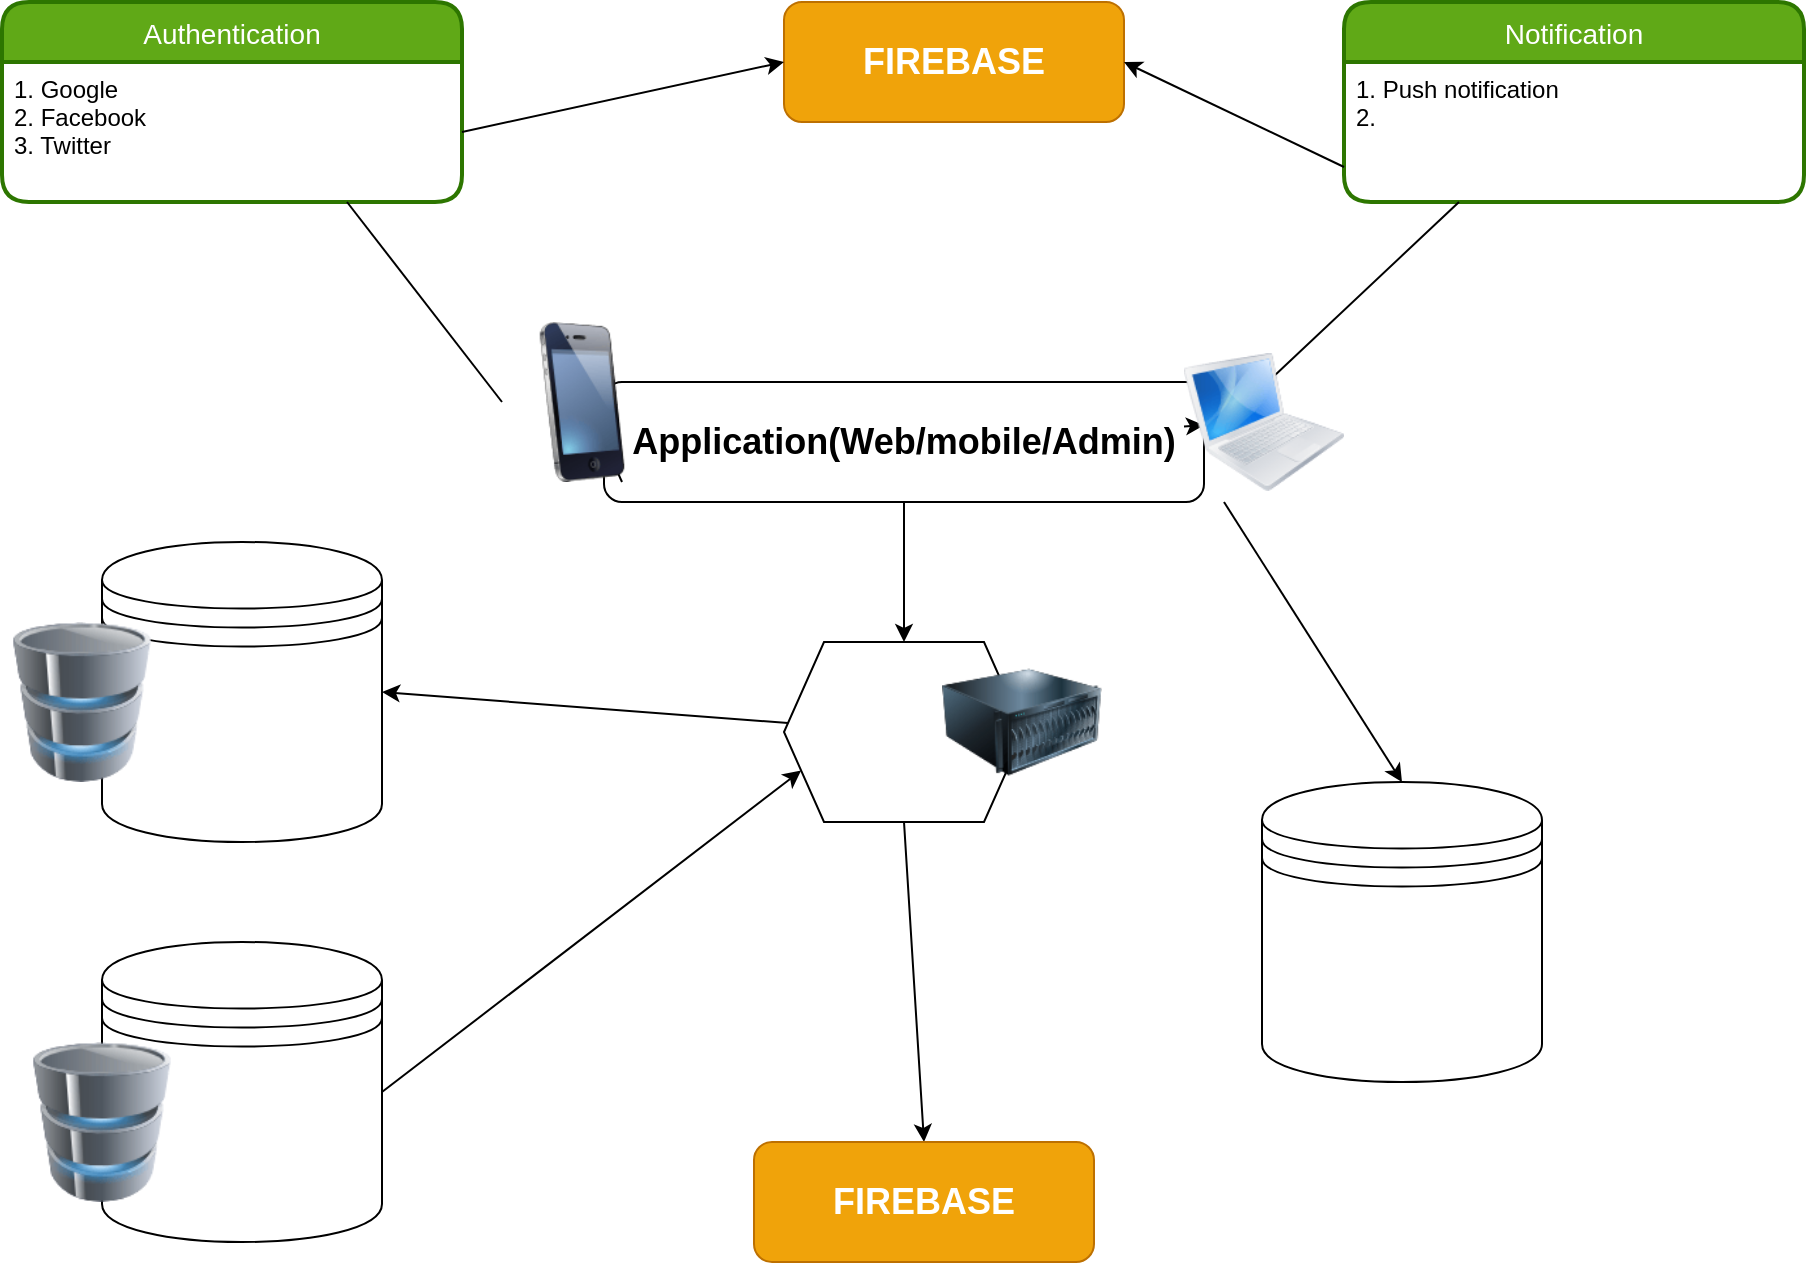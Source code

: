 <mxfile>
    <diagram id="ONW7mOi5Zd2H1ySlcCGi" name="Page-1">
        <mxGraphModel dx="239" dy="548" grid="1" gridSize="10" guides="1" tooltips="1" connect="1" arrows="1" fold="1" page="1" pageScale="1" pageWidth="827" pageHeight="1169" math="0" shadow="0">
            <root>
                <mxCell id="0"/>
                <mxCell id="1" parent="0"/>
                <mxCell id="59" value="Authentication" style="swimlane;childLayout=stackLayout;horizontal=1;startSize=30;horizontalStack=0;rounded=1;fontSize=14;fontStyle=0;strokeWidth=2;resizeParent=0;resizeLast=1;shadow=0;dashed=0;align=center;fillColor=#60a917;fontColor=#ffffff;strokeColor=#2D7600;" parent="1" vertex="1">
                    <mxGeometry x="850" y="330" width="230" height="100" as="geometry">
                        <mxRectangle x="550" width="170" height="30" as="alternateBounds"/>
                    </mxGeometry>
                </mxCell>
                <mxCell id="60" value="1. Google &#10;2. Facebook&#10;3. Twitter" style="align=left;strokeColor=none;fillColor=none;spacingLeft=4;fontSize=12;verticalAlign=top;resizable=0;rotatable=0;part=1;" parent="59" vertex="1">
                    <mxGeometry y="30" width="230" height="70" as="geometry"/>
                </mxCell>
                <mxCell id="117" value="Notification" style="swimlane;childLayout=stackLayout;horizontal=1;startSize=30;horizontalStack=0;rounded=1;fontSize=14;fontStyle=0;strokeWidth=2;resizeParent=0;resizeLast=1;shadow=0;dashed=0;align=center;fillColor=#60a917;fontColor=#ffffff;strokeColor=#2D7600;" vertex="1" parent="1">
                    <mxGeometry x="1521" y="330" width="230" height="100" as="geometry">
                        <mxRectangle x="550" width="170" height="30" as="alternateBounds"/>
                    </mxGeometry>
                </mxCell>
                <mxCell id="118" value="1. Push notification&#10;2. " style="align=left;strokeColor=none;fillColor=none;spacingLeft=4;fontSize=12;verticalAlign=top;resizable=0;rotatable=0;part=1;" vertex="1" parent="117">
                    <mxGeometry y="30" width="230" height="70" as="geometry"/>
                </mxCell>
                <mxCell id="120" value="&lt;b&gt;&lt;font color=&quot;#ffffff&quot; style=&quot;font-size: 18px;&quot;&gt;FIREBASE&lt;/font&gt;&lt;/b&gt;" style="rounded=1;whiteSpace=wrap;html=1;fillColor=#f0a30a;fontColor=#000000;strokeColor=#BD7000;" vertex="1" parent="1">
                    <mxGeometry x="1241" y="330" width="170" height="60" as="geometry"/>
                </mxCell>
                <mxCell id="121" style="edgeStyle=none;html=1;exitX=1;exitY=0.5;exitDx=0;exitDy=0;entryX=0;entryY=0.5;entryDx=0;entryDy=0;" edge="1" parent="1" source="60" target="120">
                    <mxGeometry relative="1" as="geometry"/>
                </mxCell>
                <mxCell id="122" style="edgeStyle=none;html=1;exitX=0;exitY=0.75;exitDx=0;exitDy=0;entryX=1;entryY=0.5;entryDx=0;entryDy=0;" edge="1" parent="1" source="118" target="120">
                    <mxGeometry relative="1" as="geometry"/>
                </mxCell>
                <mxCell id="127" style="edgeStyle=none;html=1;exitX=0.5;exitY=1;exitDx=0;exitDy=0;entryX=0.5;entryY=0;entryDx=0;entryDy=0;fontSize=18;fontColor=#FFFFFF;" edge="1" parent="1" source="123" target="126">
                    <mxGeometry relative="1" as="geometry"/>
                </mxCell>
                <mxCell id="123" value="&lt;b&gt;Application(Web/mobile/Admin)&lt;/b&gt;" style="rounded=1;whiteSpace=wrap;html=1;fontSize=18;" vertex="1" parent="1">
                    <mxGeometry x="1151" y="520" width="300" height="60" as="geometry"/>
                </mxCell>
                <mxCell id="124" style="edgeStyle=none;html=1;exitX=0.75;exitY=1;exitDx=0;exitDy=0;entryX=0;entryY=0.5;entryDx=0;entryDy=0;fontSize=18;startArrow=none;" edge="1" parent="1" source="138" target="123">
                    <mxGeometry relative="1" as="geometry"/>
                </mxCell>
                <mxCell id="125" style="edgeStyle=none;html=1;exitX=0.25;exitY=1;exitDx=0;exitDy=0;entryX=1;entryY=0.5;entryDx=0;entryDy=0;fontSize=18;" edge="1" parent="1" source="118" target="123">
                    <mxGeometry relative="1" as="geometry"/>
                </mxCell>
                <mxCell id="130" style="edgeStyle=none;html=1;entryX=1;entryY=0.5;entryDx=0;entryDy=0;fontSize=18;fontColor=#FFFFFF;" edge="1" parent="1" source="126" target="128">
                    <mxGeometry relative="1" as="geometry"/>
                </mxCell>
                <mxCell id="154" style="edgeStyle=none;html=1;exitX=0.5;exitY=1;exitDx=0;exitDy=0;entryX=0.5;entryY=0;entryDx=0;entryDy=0;fontSize=18;fontColor=#FFFFFF;" edge="1" parent="1" source="126" target="153">
                    <mxGeometry relative="1" as="geometry"/>
                </mxCell>
                <mxCell id="126" value="API" style="shape=hexagon;perimeter=hexagonPerimeter2;whiteSpace=wrap;html=1;fixedSize=1;fontSize=18;fontColor=#FFFFFF;" vertex="1" parent="1">
                    <mxGeometry x="1241" y="650" width="120" height="90" as="geometry"/>
                </mxCell>
                <mxCell id="128" value="MongoDb" style="shape=datastore;whiteSpace=wrap;html=1;fontSize=18;fontColor=#FFFFFF;" vertex="1" parent="1">
                    <mxGeometry x="900" y="600" width="140" height="150" as="geometry"/>
                </mxCell>
                <mxCell id="129" value="" style="image;html=1;image=img/lib/clip_art/computers/Server_128x128.png;fontSize=18;fontColor=#FFFFFF;" vertex="1" parent="1">
                    <mxGeometry x="1320" y="650" width="80" height="80" as="geometry"/>
                </mxCell>
                <mxCell id="135" value="" style="image;html=1;image=img/lib/clip_art/computers/Database_128x128.png;fontSize=18;fontColor=#FFFFFF;" vertex="1" parent="1">
                    <mxGeometry x="850" y="640" width="80" height="80" as="geometry"/>
                </mxCell>
                <mxCell id="150" style="edgeStyle=none;html=1;fontSize=18;fontColor=#FFFFFF;" edge="1" parent="1" source="139" target="123">
                    <mxGeometry relative="1" as="geometry"/>
                </mxCell>
                <mxCell id="151" style="edgeStyle=none;html=1;exitX=0.25;exitY=1;exitDx=0;exitDy=0;entryX=0.5;entryY=0;entryDx=0;entryDy=0;fontSize=18;fontColor=#FFFFFF;" edge="1" parent="1" source="139" target="148">
                    <mxGeometry relative="1" as="geometry"/>
                </mxCell>
                <mxCell id="139" value="" style="image;html=1;image=img/lib/clip_art/computers/MacBook_128x128.png;fontSize=18;fontColor=#FFFFFF;" vertex="1" parent="1">
                    <mxGeometry x="1441" y="500" width="80" height="80" as="geometry"/>
                </mxCell>
                <mxCell id="147" style="edgeStyle=none;html=1;exitX=1;exitY=0.5;exitDx=0;exitDy=0;entryX=0;entryY=0.75;entryDx=0;entryDy=0;fontSize=18;fontColor=#FFFFFF;" edge="1" parent="1" source="144" target="126">
                    <mxGeometry relative="1" as="geometry"/>
                </mxCell>
                <mxCell id="144" value="Neo4j" style="shape=datastore;whiteSpace=wrap;html=1;fontSize=18;fontColor=#FFFFFF;" vertex="1" parent="1">
                    <mxGeometry x="900" y="800" width="140" height="150" as="geometry"/>
                </mxCell>
                <mxCell id="145" value="" style="image;html=1;image=img/lib/clip_art/computers/Database_128x128.png;fontSize=18;fontColor=#FFFFFF;" vertex="1" parent="1">
                    <mxGeometry x="860" y="850" width="80" height="80" as="geometry"/>
                </mxCell>
                <mxCell id="148" value="Firebase Storage" style="shape=datastore;whiteSpace=wrap;html=1;fontSize=18;fontColor=#FFFFFF;" vertex="1" parent="1">
                    <mxGeometry x="1480" y="720" width="140" height="150" as="geometry"/>
                </mxCell>
                <mxCell id="152" value="" style="edgeStyle=none;html=1;exitX=0.75;exitY=1;exitDx=0;exitDy=0;entryX=0;entryY=0.5;entryDx=0;entryDy=0;fontSize=18;endArrow=none;" edge="1" parent="1" source="60" target="138">
                    <mxGeometry relative="1" as="geometry">
                        <mxPoint x="1022.5" y="430" as="sourcePoint"/>
                        <mxPoint x="1161" y="550" as="targetPoint"/>
                    </mxGeometry>
                </mxCell>
                <mxCell id="138" value="" style="image;html=1;image=img/lib/clip_art/telecommunication/iPhone_128x128.png;fontSize=18;fontColor=#FFFFFF;" vertex="1" parent="1">
                    <mxGeometry x="1100" y="490" width="80" height="80" as="geometry"/>
                </mxCell>
                <mxCell id="153" value="&lt;b&gt;&lt;font color=&quot;#ffffff&quot; style=&quot;font-size: 18px;&quot;&gt;FIREBASE&lt;/font&gt;&lt;/b&gt;" style="rounded=1;whiteSpace=wrap;html=1;fillColor=#f0a30a;fontColor=#000000;strokeColor=#BD7000;" vertex="1" parent="1">
                    <mxGeometry x="1226" y="900" width="170" height="60" as="geometry"/>
                </mxCell>
            </root>
        </mxGraphModel>
    </diagram>
</mxfile>